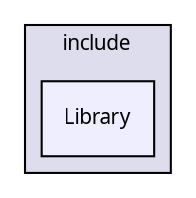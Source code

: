 digraph "api/include/Library" {
  compound=true
  node [ fontsize="10", fontname="FreeSans.ttf"];
  edge [ labelfontsize="10", labelfontname="FreeSans.ttf"];
  subgraph clusterdir_cf4c4a12eb9d2821032e40f1ddeaaf89 {
    graph [ bgcolor="#ddddee", pencolor="black", label="include" fontname="FreeSans.ttf", fontsize="10", URL="dir_cf4c4a12eb9d2821032e40f1ddeaaf89.html"]
  dir_1bad0c2bab68a0f7fa075a2fb65ff4d3 [shape=box, label="Library", style="filled", fillcolor="#eeeeff", pencolor="black", URL="dir_1bad0c2bab68a0f7fa075a2fb65ff4d3.html"];
  }
}
